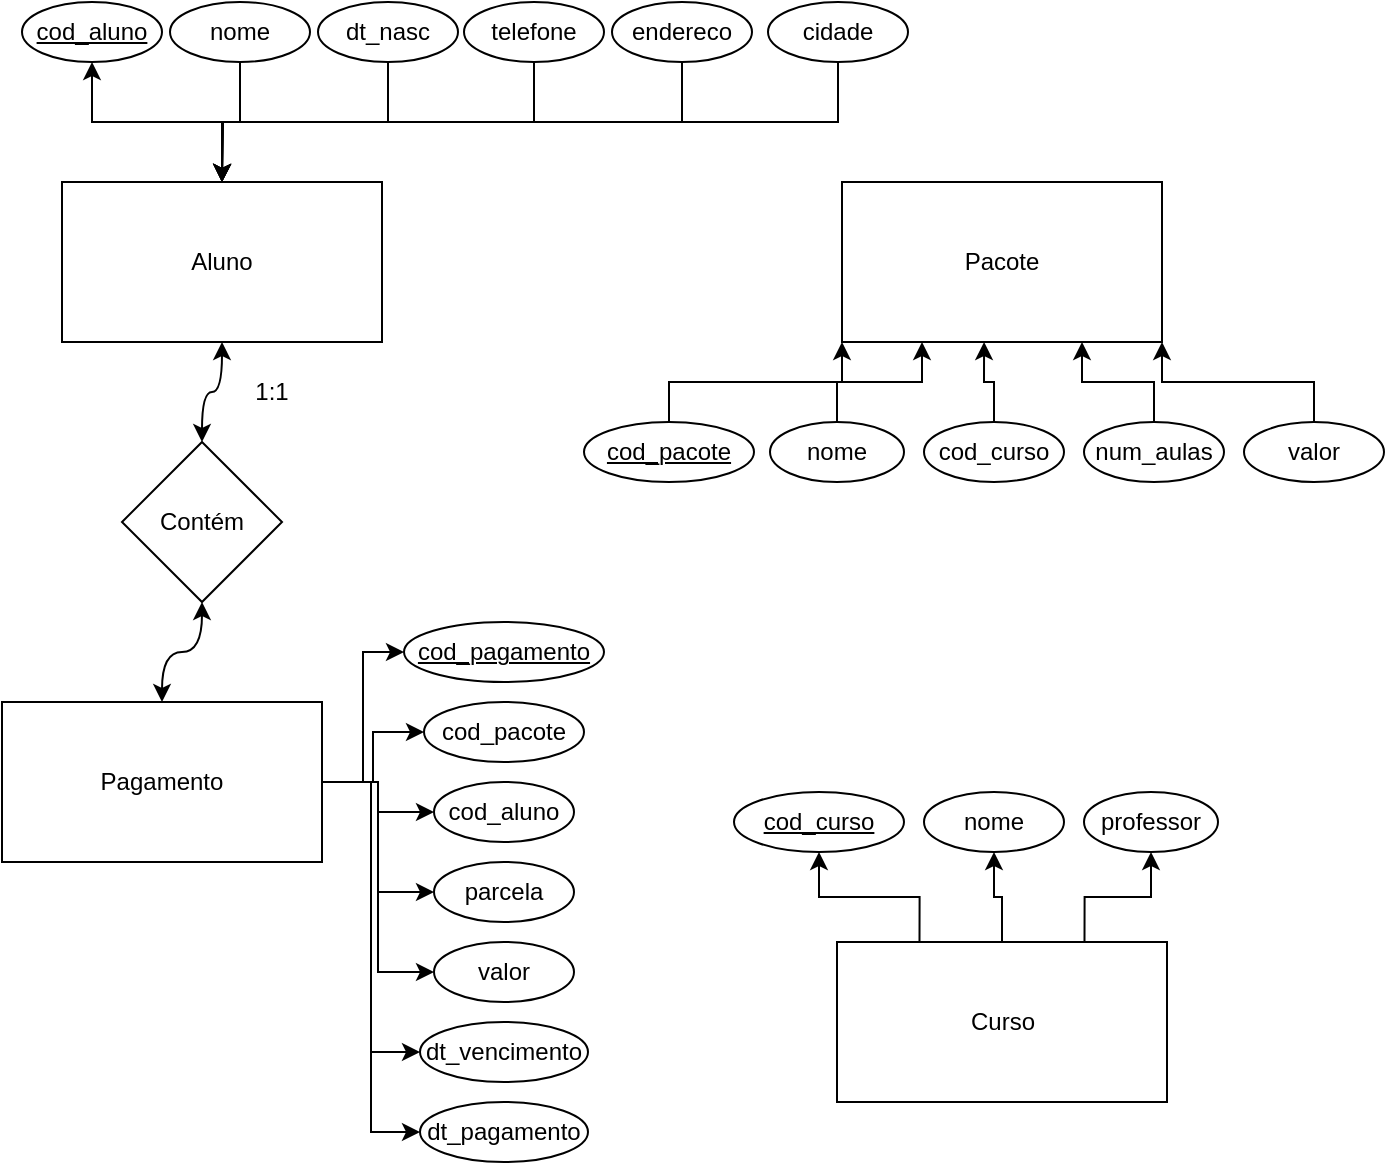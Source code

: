 <mxfile version="16.6.3" type="github">
  <diagram id="jnD_gSt5hvzfcJ09THhr" name="Page-1">
    <mxGraphModel dx="782" dy="752" grid="1" gridSize="10" guides="1" tooltips="1" connect="1" arrows="1" fold="1" page="1" pageScale="1" pageWidth="850" pageHeight="1100" math="0" shadow="0">
      <root>
        <mxCell id="0" />
        <mxCell id="1" parent="0" />
        <mxCell id="G0bDkmeeft4scStbxqP6-10" style="edgeStyle=orthogonalEdgeStyle;rounded=0;orthogonalLoop=1;jettySize=auto;html=1;entryX=0.5;entryY=1;entryDx=0;entryDy=0;exitX=0.5;exitY=0;exitDx=0;exitDy=0;" edge="1" parent="1" source="G0bDkmeeft4scStbxqP6-1" target="G0bDkmeeft4scStbxqP6-5">
          <mxGeometry relative="1" as="geometry">
            <mxPoint x="10" y="290" as="sourcePoint" />
          </mxGeometry>
        </mxCell>
        <mxCell id="G0bDkmeeft4scStbxqP6-57" style="edgeStyle=orthogonalEdgeStyle;curved=1;rounded=0;orthogonalLoop=1;jettySize=auto;html=1;exitX=0.5;exitY=1;exitDx=0;exitDy=0;startArrow=classic;startFill=1;endArrow=classic;endFill=1;elbow=vertical;" edge="1" parent="1" source="G0bDkmeeft4scStbxqP6-1" target="G0bDkmeeft4scStbxqP6-55">
          <mxGeometry relative="1" as="geometry" />
        </mxCell>
        <mxCell id="G0bDkmeeft4scStbxqP6-1" value="Aluno" style="rounded=0;whiteSpace=wrap;html=1;" vertex="1" parent="1">
          <mxGeometry x="80" y="230" width="160" height="80" as="geometry" />
        </mxCell>
        <mxCell id="G0bDkmeeft4scStbxqP6-2" value="Pacote" style="rounded=0;whiteSpace=wrap;html=1;" vertex="1" parent="1">
          <mxGeometry x="470" y="230" width="160" height="80" as="geometry" />
        </mxCell>
        <mxCell id="G0bDkmeeft4scStbxqP6-26" style="edgeStyle=orthogonalEdgeStyle;rounded=0;orthogonalLoop=1;jettySize=auto;html=1;exitX=1;exitY=0.5;exitDx=0;exitDy=0;entryX=0;entryY=0.5;entryDx=0;entryDy=0;" edge="1" parent="1" source="G0bDkmeeft4scStbxqP6-3" target="G0bDkmeeft4scStbxqP6-16">
          <mxGeometry relative="1" as="geometry" />
        </mxCell>
        <mxCell id="G0bDkmeeft4scStbxqP6-27" style="edgeStyle=orthogonalEdgeStyle;rounded=0;orthogonalLoop=1;jettySize=auto;html=1;exitX=1;exitY=0.5;exitDx=0;exitDy=0;entryX=0;entryY=0.5;entryDx=0;entryDy=0;" edge="1" parent="1" source="G0bDkmeeft4scStbxqP6-3" target="G0bDkmeeft4scStbxqP6-20">
          <mxGeometry relative="1" as="geometry" />
        </mxCell>
        <mxCell id="G0bDkmeeft4scStbxqP6-28" style="edgeStyle=orthogonalEdgeStyle;rounded=0;orthogonalLoop=1;jettySize=auto;html=1;exitX=1;exitY=0.5;exitDx=0;exitDy=0;entryX=0;entryY=0.5;entryDx=0;entryDy=0;" edge="1" parent="1" source="G0bDkmeeft4scStbxqP6-3" target="G0bDkmeeft4scStbxqP6-21">
          <mxGeometry relative="1" as="geometry" />
        </mxCell>
        <mxCell id="G0bDkmeeft4scStbxqP6-29" style="edgeStyle=orthogonalEdgeStyle;rounded=0;orthogonalLoop=1;jettySize=auto;html=1;exitX=1;exitY=0.5;exitDx=0;exitDy=0;entryX=0;entryY=0.5;entryDx=0;entryDy=0;" edge="1" parent="1" source="G0bDkmeeft4scStbxqP6-3" target="G0bDkmeeft4scStbxqP6-22">
          <mxGeometry relative="1" as="geometry" />
        </mxCell>
        <mxCell id="G0bDkmeeft4scStbxqP6-30" style="edgeStyle=orthogonalEdgeStyle;rounded=0;orthogonalLoop=1;jettySize=auto;html=1;exitX=1;exitY=0.5;exitDx=0;exitDy=0;entryX=0;entryY=0.5;entryDx=0;entryDy=0;" edge="1" parent="1" source="G0bDkmeeft4scStbxqP6-3" target="G0bDkmeeft4scStbxqP6-23">
          <mxGeometry relative="1" as="geometry" />
        </mxCell>
        <mxCell id="G0bDkmeeft4scStbxqP6-31" style="edgeStyle=orthogonalEdgeStyle;rounded=0;orthogonalLoop=1;jettySize=auto;html=1;exitX=1;exitY=0.5;exitDx=0;exitDy=0;entryX=0;entryY=0.5;entryDx=0;entryDy=0;" edge="1" parent="1" source="G0bDkmeeft4scStbxqP6-3" target="G0bDkmeeft4scStbxqP6-24">
          <mxGeometry relative="1" as="geometry" />
        </mxCell>
        <mxCell id="G0bDkmeeft4scStbxqP6-32" style="edgeStyle=orthogonalEdgeStyle;rounded=0;orthogonalLoop=1;jettySize=auto;html=1;exitX=1;exitY=0.5;exitDx=0;exitDy=0;entryX=0;entryY=0.5;entryDx=0;entryDy=0;" edge="1" parent="1" source="G0bDkmeeft4scStbxqP6-3" target="G0bDkmeeft4scStbxqP6-25">
          <mxGeometry relative="1" as="geometry" />
        </mxCell>
        <mxCell id="G0bDkmeeft4scStbxqP6-3" value="Pagamento" style="rounded=0;whiteSpace=wrap;html=1;" vertex="1" parent="1">
          <mxGeometry x="50" y="490" width="160" height="80" as="geometry" />
        </mxCell>
        <mxCell id="G0bDkmeeft4scStbxqP6-49" style="edgeStyle=orthogonalEdgeStyle;rounded=0;orthogonalLoop=1;jettySize=auto;html=1;exitX=0.25;exitY=0;exitDx=0;exitDy=0;" edge="1" parent="1" source="G0bDkmeeft4scStbxqP6-4" target="G0bDkmeeft4scStbxqP6-46">
          <mxGeometry relative="1" as="geometry" />
        </mxCell>
        <mxCell id="G0bDkmeeft4scStbxqP6-50" style="edgeStyle=orthogonalEdgeStyle;rounded=0;orthogonalLoop=1;jettySize=auto;html=1;exitX=0.5;exitY=0;exitDx=0;exitDy=0;entryX=0.5;entryY=1;entryDx=0;entryDy=0;" edge="1" parent="1" source="G0bDkmeeft4scStbxqP6-4" target="G0bDkmeeft4scStbxqP6-48">
          <mxGeometry relative="1" as="geometry" />
        </mxCell>
        <mxCell id="G0bDkmeeft4scStbxqP6-51" style="edgeStyle=orthogonalEdgeStyle;rounded=0;orthogonalLoop=1;jettySize=auto;html=1;exitX=0.75;exitY=0;exitDx=0;exitDy=0;entryX=0.5;entryY=1;entryDx=0;entryDy=0;" edge="1" parent="1" source="G0bDkmeeft4scStbxqP6-4" target="G0bDkmeeft4scStbxqP6-47">
          <mxGeometry relative="1" as="geometry" />
        </mxCell>
        <mxCell id="G0bDkmeeft4scStbxqP6-4" value="Curso" style="rounded=0;whiteSpace=wrap;html=1;" vertex="1" parent="1">
          <mxGeometry x="467.5" y="610" width="165" height="80" as="geometry" />
        </mxCell>
        <mxCell id="G0bDkmeeft4scStbxqP6-5" value="&lt;u&gt;cod_aluno&lt;/u&gt;" style="ellipse;whiteSpace=wrap;html=1;strokeColor=#000000;" vertex="1" parent="1">
          <mxGeometry x="60" y="140" width="70" height="30" as="geometry" />
        </mxCell>
        <mxCell id="G0bDkmeeft4scStbxqP6-11" style="edgeStyle=orthogonalEdgeStyle;rounded=0;orthogonalLoop=1;jettySize=auto;html=1;exitX=0.5;exitY=1;exitDx=0;exitDy=0;entryX=0.5;entryY=0;entryDx=0;entryDy=0;" edge="1" parent="1" source="G0bDkmeeft4scStbxqP6-6" target="G0bDkmeeft4scStbxqP6-1">
          <mxGeometry relative="1" as="geometry">
            <mxPoint x="340" y="220" as="targetPoint" />
          </mxGeometry>
        </mxCell>
        <mxCell id="G0bDkmeeft4scStbxqP6-6" value="nome" style="ellipse;whiteSpace=wrap;html=1;strokeColor=#000000;" vertex="1" parent="1">
          <mxGeometry x="134" y="140" width="70" height="30" as="geometry" />
        </mxCell>
        <mxCell id="G0bDkmeeft4scStbxqP6-13" style="edgeStyle=orthogonalEdgeStyle;rounded=0;orthogonalLoop=1;jettySize=auto;html=1;exitX=0.5;exitY=1;exitDx=0;exitDy=0;" edge="1" parent="1" source="G0bDkmeeft4scStbxqP6-7">
          <mxGeometry relative="1" as="geometry">
            <mxPoint x="160" y="230" as="targetPoint" />
          </mxGeometry>
        </mxCell>
        <mxCell id="G0bDkmeeft4scStbxqP6-7" value="dt_nasc" style="ellipse;whiteSpace=wrap;html=1;strokeColor=#000000;" vertex="1" parent="1">
          <mxGeometry x="208" y="140" width="70" height="30" as="geometry" />
        </mxCell>
        <mxCell id="G0bDkmeeft4scStbxqP6-14" style="edgeStyle=orthogonalEdgeStyle;rounded=0;orthogonalLoop=1;jettySize=auto;html=1;exitX=0.5;exitY=1;exitDx=0;exitDy=0;entryX=0.5;entryY=0;entryDx=0;entryDy=0;" edge="1" parent="1" source="G0bDkmeeft4scStbxqP6-8" target="G0bDkmeeft4scStbxqP6-1">
          <mxGeometry relative="1" as="geometry" />
        </mxCell>
        <mxCell id="G0bDkmeeft4scStbxqP6-8" value="telefone" style="ellipse;whiteSpace=wrap;html=1;strokeColor=#000000;" vertex="1" parent="1">
          <mxGeometry x="281" y="140" width="70" height="30" as="geometry" />
        </mxCell>
        <mxCell id="G0bDkmeeft4scStbxqP6-15" style="edgeStyle=orthogonalEdgeStyle;rounded=0;orthogonalLoop=1;jettySize=auto;html=1;exitX=0.5;exitY=1;exitDx=0;exitDy=0;" edge="1" parent="1" source="G0bDkmeeft4scStbxqP6-9">
          <mxGeometry relative="1" as="geometry">
            <mxPoint x="160" y="230" as="targetPoint" />
          </mxGeometry>
        </mxCell>
        <mxCell id="G0bDkmeeft4scStbxqP6-9" value="cidade" style="ellipse;whiteSpace=wrap;html=1;strokeColor=#000000;" vertex="1" parent="1">
          <mxGeometry x="433" y="140" width="70" height="30" as="geometry" />
        </mxCell>
        <mxCell id="G0bDkmeeft4scStbxqP6-16" value="&lt;u&gt;cod_pagamento&lt;/u&gt;" style="ellipse;whiteSpace=wrap;html=1;strokeColor=#000000;" vertex="1" parent="1">
          <mxGeometry x="251" y="450" width="100" height="30" as="geometry" />
        </mxCell>
        <mxCell id="G0bDkmeeft4scStbxqP6-19" style="edgeStyle=orthogonalEdgeStyle;rounded=0;orthogonalLoop=1;jettySize=auto;html=1;exitX=0.5;exitY=1;exitDx=0;exitDy=0;entryX=0.5;entryY=0;entryDx=0;entryDy=0;" edge="1" parent="1" source="G0bDkmeeft4scStbxqP6-17" target="G0bDkmeeft4scStbxqP6-1">
          <mxGeometry relative="1" as="geometry" />
        </mxCell>
        <mxCell id="G0bDkmeeft4scStbxqP6-17" value="endereco" style="ellipse;whiteSpace=wrap;html=1;strokeColor=#000000;" vertex="1" parent="1">
          <mxGeometry x="355" y="140" width="70" height="30" as="geometry" />
        </mxCell>
        <mxCell id="G0bDkmeeft4scStbxqP6-20" value="cod_pacote" style="ellipse;whiteSpace=wrap;html=1;strokeColor=#000000;" vertex="1" parent="1">
          <mxGeometry x="261" y="490" width="80" height="30" as="geometry" />
        </mxCell>
        <mxCell id="G0bDkmeeft4scStbxqP6-21" value="cod_aluno" style="ellipse;whiteSpace=wrap;html=1;strokeColor=#000000;" vertex="1" parent="1">
          <mxGeometry x="266" y="530" width="70" height="30" as="geometry" />
        </mxCell>
        <mxCell id="G0bDkmeeft4scStbxqP6-22" value="parcela" style="ellipse;whiteSpace=wrap;html=1;strokeColor=#000000;" vertex="1" parent="1">
          <mxGeometry x="266" y="570" width="70" height="30" as="geometry" />
        </mxCell>
        <mxCell id="G0bDkmeeft4scStbxqP6-23" value="valor" style="ellipse;whiteSpace=wrap;html=1;strokeColor=#000000;" vertex="1" parent="1">
          <mxGeometry x="266" y="610" width="70" height="30" as="geometry" />
        </mxCell>
        <mxCell id="G0bDkmeeft4scStbxqP6-24" value="dt_vencimento" style="ellipse;whiteSpace=wrap;html=1;strokeColor=#000000;" vertex="1" parent="1">
          <mxGeometry x="259" y="650" width="84" height="30" as="geometry" />
        </mxCell>
        <mxCell id="G0bDkmeeft4scStbxqP6-25" value="dt_pagamento" style="ellipse;whiteSpace=wrap;html=1;strokeColor=#000000;" vertex="1" parent="1">
          <mxGeometry x="259" y="690" width="84" height="30" as="geometry" />
        </mxCell>
        <mxCell id="G0bDkmeeft4scStbxqP6-41" style="edgeStyle=orthogonalEdgeStyle;rounded=0;orthogonalLoop=1;jettySize=auto;html=1;exitX=0.5;exitY=0;exitDx=0;exitDy=0;entryX=0;entryY=1;entryDx=0;entryDy=0;" edge="1" parent="1" source="G0bDkmeeft4scStbxqP6-33" target="G0bDkmeeft4scStbxqP6-2">
          <mxGeometry relative="1" as="geometry" />
        </mxCell>
        <mxCell id="G0bDkmeeft4scStbxqP6-33" value="&lt;u&gt;cod_pacote&lt;/u&gt;" style="ellipse;whiteSpace=wrap;html=1;strokeColor=#000000;" vertex="1" parent="1">
          <mxGeometry x="341" y="350" width="85" height="30" as="geometry" />
        </mxCell>
        <mxCell id="G0bDkmeeft4scStbxqP6-42" style="edgeStyle=orthogonalEdgeStyle;rounded=0;orthogonalLoop=1;jettySize=auto;html=1;exitX=0.5;exitY=0;exitDx=0;exitDy=0;entryX=0.25;entryY=1;entryDx=0;entryDy=0;" edge="1" parent="1" source="G0bDkmeeft4scStbxqP6-34" target="G0bDkmeeft4scStbxqP6-2">
          <mxGeometry relative="1" as="geometry" />
        </mxCell>
        <mxCell id="G0bDkmeeft4scStbxqP6-34" value="nome" style="ellipse;whiteSpace=wrap;html=1;strokeColor=#000000;" vertex="1" parent="1">
          <mxGeometry x="434" y="350" width="67" height="30" as="geometry" />
        </mxCell>
        <mxCell id="G0bDkmeeft4scStbxqP6-43" style="edgeStyle=orthogonalEdgeStyle;rounded=0;orthogonalLoop=1;jettySize=auto;html=1;exitX=0.5;exitY=0;exitDx=0;exitDy=0;entryX=0.444;entryY=1;entryDx=0;entryDy=0;entryPerimeter=0;" edge="1" parent="1" source="G0bDkmeeft4scStbxqP6-35" target="G0bDkmeeft4scStbxqP6-2">
          <mxGeometry relative="1" as="geometry" />
        </mxCell>
        <mxCell id="G0bDkmeeft4scStbxqP6-35" value="cod_curso" style="ellipse;whiteSpace=wrap;html=1;strokeColor=#000000;" vertex="1" parent="1">
          <mxGeometry x="511" y="350" width="70" height="30" as="geometry" />
        </mxCell>
        <mxCell id="G0bDkmeeft4scStbxqP6-44" style="edgeStyle=orthogonalEdgeStyle;rounded=0;orthogonalLoop=1;jettySize=auto;html=1;exitX=0.5;exitY=0;exitDx=0;exitDy=0;entryX=0.75;entryY=1;entryDx=0;entryDy=0;" edge="1" parent="1" source="G0bDkmeeft4scStbxqP6-36" target="G0bDkmeeft4scStbxqP6-2">
          <mxGeometry relative="1" as="geometry" />
        </mxCell>
        <mxCell id="G0bDkmeeft4scStbxqP6-36" value="num_aulas" style="ellipse;whiteSpace=wrap;html=1;strokeColor=#000000;" vertex="1" parent="1">
          <mxGeometry x="591" y="350" width="70" height="30" as="geometry" />
        </mxCell>
        <mxCell id="G0bDkmeeft4scStbxqP6-45" style="edgeStyle=orthogonalEdgeStyle;rounded=0;orthogonalLoop=1;jettySize=auto;html=1;exitX=0.5;exitY=0;exitDx=0;exitDy=0;entryX=1;entryY=1;entryDx=0;entryDy=0;" edge="1" parent="1" source="G0bDkmeeft4scStbxqP6-37" target="G0bDkmeeft4scStbxqP6-2">
          <mxGeometry relative="1" as="geometry" />
        </mxCell>
        <mxCell id="G0bDkmeeft4scStbxqP6-37" value="valor" style="ellipse;whiteSpace=wrap;html=1;strokeColor=#000000;" vertex="1" parent="1">
          <mxGeometry x="671" y="350" width="70" height="30" as="geometry" />
        </mxCell>
        <mxCell id="G0bDkmeeft4scStbxqP6-46" value="&lt;u&gt;cod_curso&lt;/u&gt;" style="ellipse;whiteSpace=wrap;html=1;strokeColor=#000000;" vertex="1" parent="1">
          <mxGeometry x="416" y="535" width="85" height="30" as="geometry" />
        </mxCell>
        <mxCell id="G0bDkmeeft4scStbxqP6-47" value="professor" style="ellipse;whiteSpace=wrap;html=1;strokeColor=#000000;" vertex="1" parent="1">
          <mxGeometry x="591" y="535" width="67" height="30" as="geometry" />
        </mxCell>
        <mxCell id="G0bDkmeeft4scStbxqP6-48" value="nome" style="ellipse;whiteSpace=wrap;html=1;strokeColor=#000000;" vertex="1" parent="1">
          <mxGeometry x="511" y="535" width="70" height="30" as="geometry" />
        </mxCell>
        <mxCell id="G0bDkmeeft4scStbxqP6-58" style="edgeStyle=orthogonalEdgeStyle;curved=1;rounded=0;orthogonalLoop=1;jettySize=auto;html=1;exitX=0.5;exitY=1;exitDx=0;exitDy=0;startArrow=classic;startFill=1;endArrow=classic;endFill=1;elbow=vertical;" edge="1" parent="1" source="G0bDkmeeft4scStbxqP6-55" target="G0bDkmeeft4scStbxqP6-3">
          <mxGeometry relative="1" as="geometry" />
        </mxCell>
        <mxCell id="G0bDkmeeft4scStbxqP6-55" value="Contém" style="rhombus;whiteSpace=wrap;html=1;strokeColor=#000000;" vertex="1" parent="1">
          <mxGeometry x="110" y="360" width="80" height="80" as="geometry" />
        </mxCell>
        <mxCell id="G0bDkmeeft4scStbxqP6-56" value="1:1" style="text;html=1;strokeColor=none;fillColor=none;align=center;verticalAlign=middle;whiteSpace=wrap;rounded=0;" vertex="1" parent="1">
          <mxGeometry x="170" y="320" width="30" height="30" as="geometry" />
        </mxCell>
      </root>
    </mxGraphModel>
  </diagram>
</mxfile>
